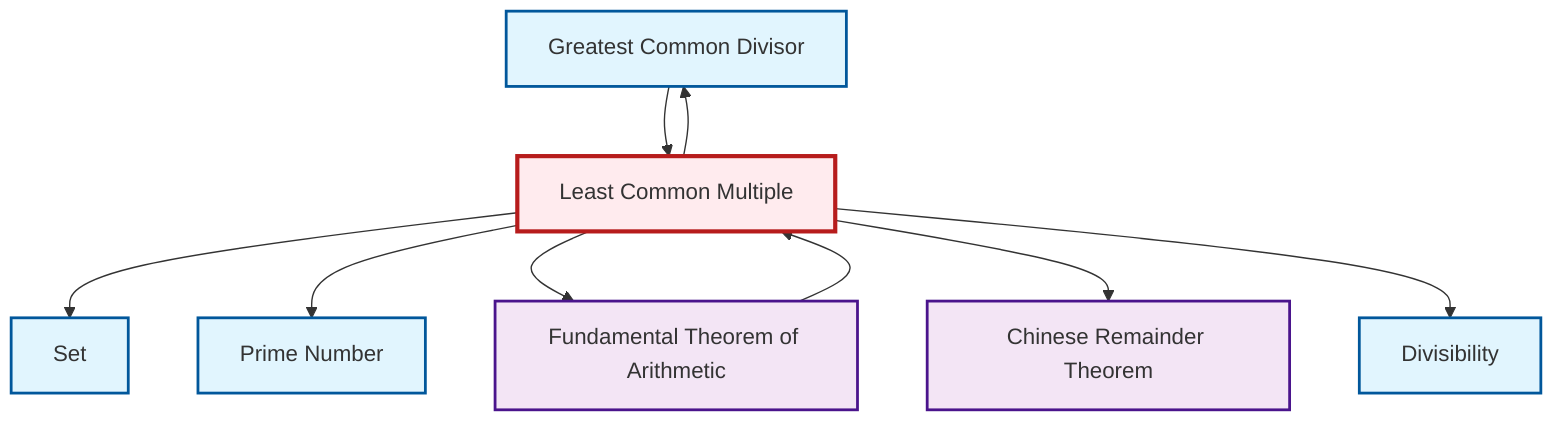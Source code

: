 graph TD
    classDef definition fill:#e1f5fe,stroke:#01579b,stroke-width:2px
    classDef theorem fill:#f3e5f5,stroke:#4a148c,stroke-width:2px
    classDef axiom fill:#fff3e0,stroke:#e65100,stroke-width:2px
    classDef example fill:#e8f5e9,stroke:#1b5e20,stroke-width:2px
    classDef current fill:#ffebee,stroke:#b71c1c,stroke-width:3px
    def-divisibility["Divisibility"]:::definition
    def-gcd["Greatest Common Divisor"]:::definition
    def-lcm["Least Common Multiple"]:::definition
    def-prime["Prime Number"]:::definition
    def-set["Set"]:::definition
    thm-fundamental-arithmetic["Fundamental Theorem of Arithmetic"]:::theorem
    thm-chinese-remainder["Chinese Remainder Theorem"]:::theorem
    thm-fundamental-arithmetic --> def-lcm
    def-lcm --> def-set
    def-lcm --> def-gcd
    def-gcd --> def-lcm
    def-lcm --> def-prime
    def-lcm --> thm-fundamental-arithmetic
    def-lcm --> thm-chinese-remainder
    def-lcm --> def-divisibility
    class def-lcm current
